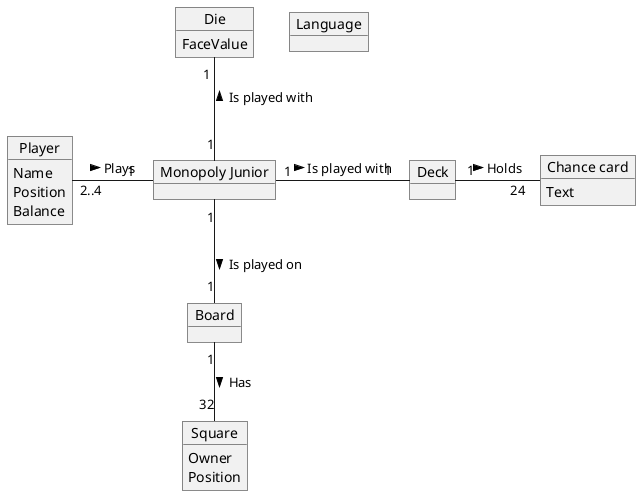 @startuml
'https://plantuml.com/object-diagram

object Deck
object Player
object Die
object Language
object "Monopoly Junior" as game
object "Board" as board
object Square
object "Chance card" as chance

Die : FaceValue
Player : Name
Player : Position
Player : Balance


Square : Owner
Square : Position

chance : Text



game           "1   "    -r-   "1   "            Deck: Is played with >
board          "1"       -d-   "32"              Square: Has >
game           "1"       -d-   "1"               board: Is played on >
game           "1   "    -l-   "2..4 "           Player : Plays <
game           "1"       -u-   "1 "              Die: Is played with >
chance         "24  "    -l-   " 1  "            Deck: Holds <



@enduml